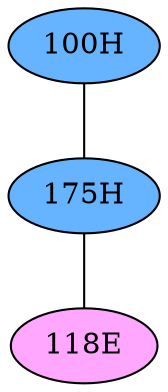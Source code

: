 // The Round Table
graph {
	"100H" [fillcolor="#66B3FF" style=radial]
	"175H" [fillcolor="#66B3FF" style=radial]
	"100H" -- "175H" [penwidth=1]
	"175H" [fillcolor="#66B3FF" style=radial]
	"118E" [fillcolor="#FFA6FF" style=radial]
	"175H" -- "118E" [penwidth=1]
}
